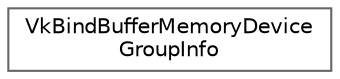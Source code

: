 digraph "类继承关系图"
{
 // LATEX_PDF_SIZE
  bgcolor="transparent";
  edge [fontname=Helvetica,fontsize=10,labelfontname=Helvetica,labelfontsize=10];
  node [fontname=Helvetica,fontsize=10,shape=box,height=0.2,width=0.4];
  rankdir="LR";
  Node0 [id="Node000000",label="VkBindBufferMemoryDevice\lGroupInfo",height=0.2,width=0.4,color="grey40", fillcolor="white", style="filled",URL="$struct_vk_bind_buffer_memory_device_group_info.html",tooltip=" "];
}
